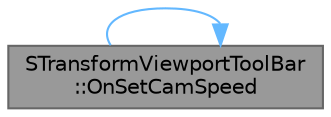 digraph "STransformViewportToolBar::OnSetCamSpeed"
{
 // INTERACTIVE_SVG=YES
 // LATEX_PDF_SIZE
  bgcolor="transparent";
  edge [fontname=Helvetica,fontsize=10,labelfontname=Helvetica,labelfontsize=10];
  node [fontname=Helvetica,fontsize=10,shape=box,height=0.2,width=0.4];
  rankdir="LR";
  Node1 [id="Node000001",label="STransformViewportToolBar\l::OnSetCamSpeed",height=0.2,width=0.4,color="gray40", fillcolor="grey60", style="filled", fontcolor="black",tooltip="Sets new camera speed."];
  Node1 -> Node1 [id="edge1_Node000001_Node000001",color="steelblue1",style="solid",tooltip=" "];
}
